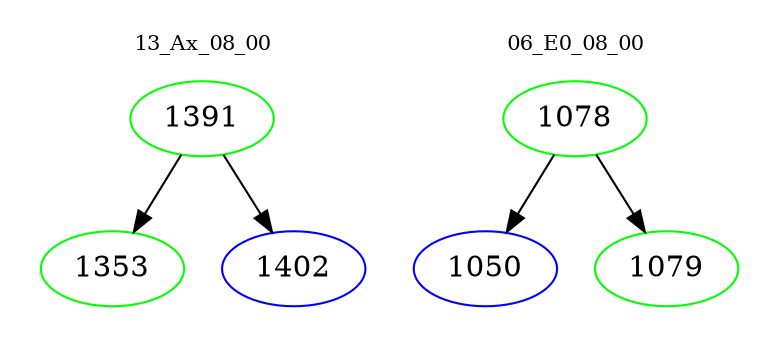 digraph{
subgraph cluster_0 {
color = white
label = "13_Ax_08_00";
fontsize=10;
T0_1391 [label="1391", color="green"]
T0_1391 -> T0_1353 [color="black"]
T0_1353 [label="1353", color="green"]
T0_1391 -> T0_1402 [color="black"]
T0_1402 [label="1402", color="blue"]
}
subgraph cluster_1 {
color = white
label = "06_E0_08_00";
fontsize=10;
T1_1078 [label="1078", color="green"]
T1_1078 -> T1_1050 [color="black"]
T1_1050 [label="1050", color="blue"]
T1_1078 -> T1_1079 [color="black"]
T1_1079 [label="1079", color="green"]
}
}
